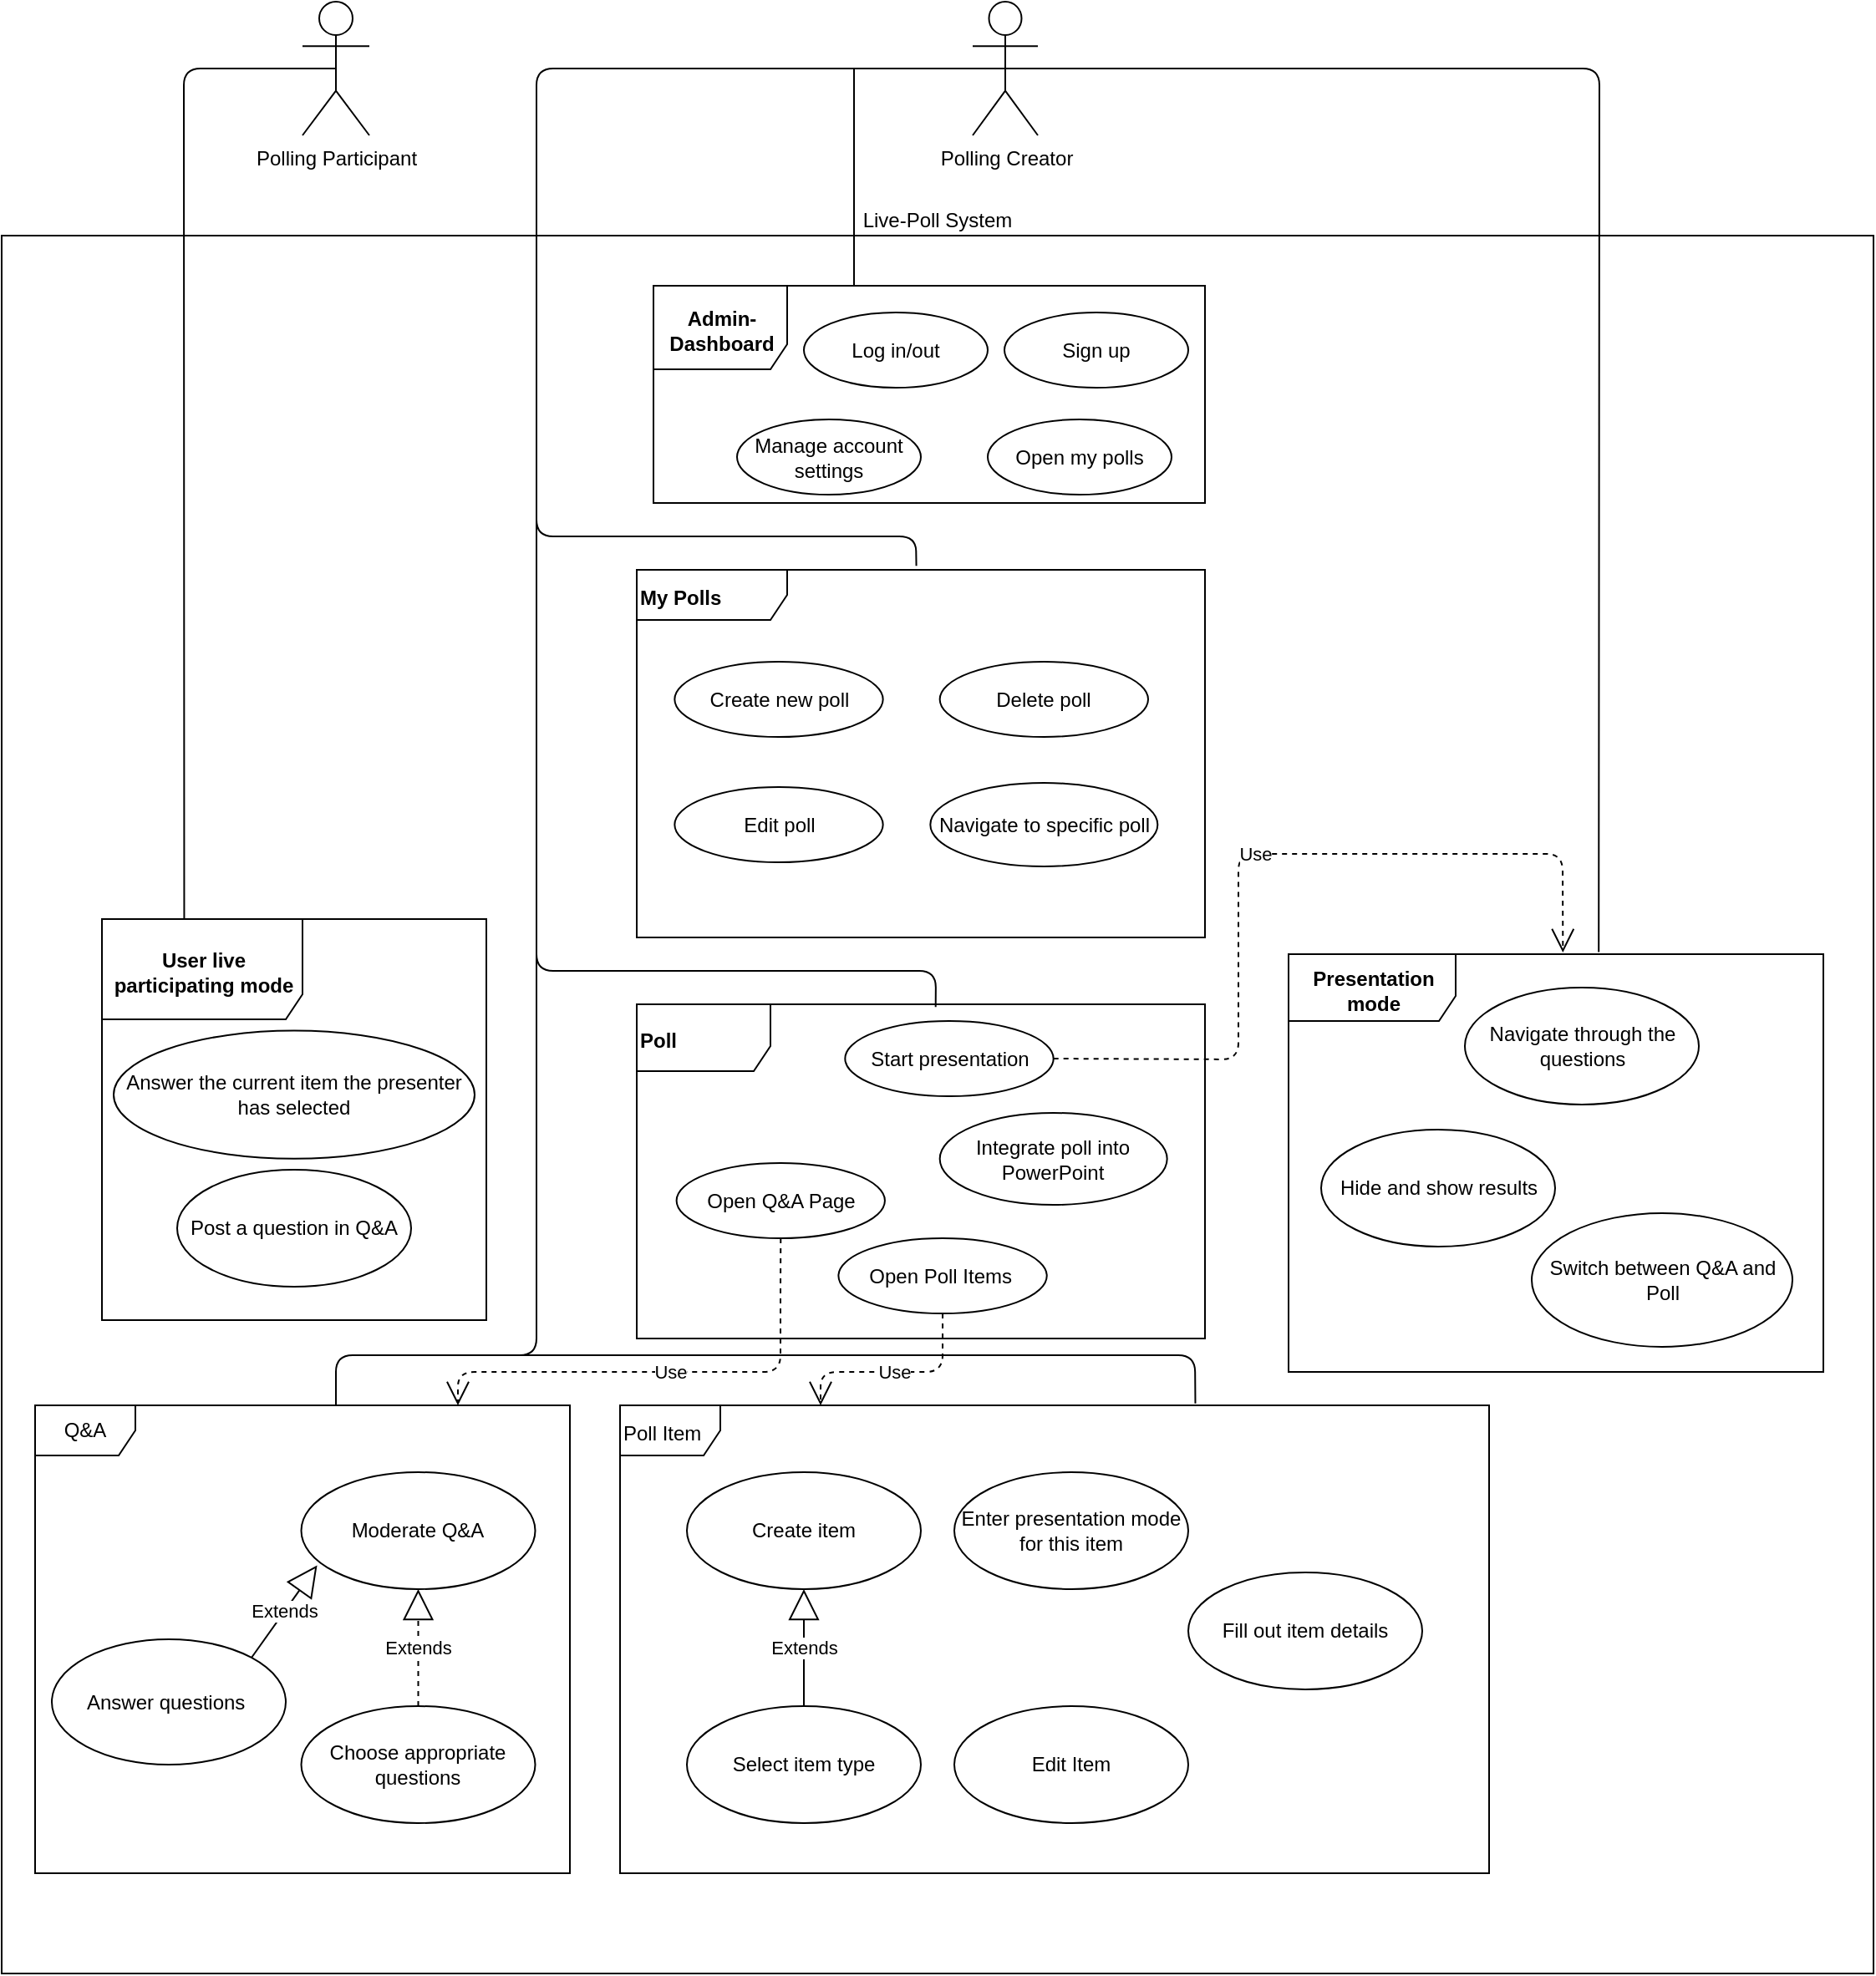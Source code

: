 <mxfile version="13.7.9" type="device"><diagram id="5kyTHF-oNOKEn-0VxnRx" name="Seite-1"><mxGraphModel dx="1422" dy="713" grid="1" gridSize="10" guides="1" tooltips="1" connect="1" arrows="1" fold="1" page="1" pageScale="1" pageWidth="827" pageHeight="1169" math="0" shadow="0"><root><mxCell id="0"/><mxCell id="1" parent="0"/><mxCell id="Qykljc9OEoY9RjbD-kcw-1" value="Live-Poll System" style="rounded=0;whiteSpace=wrap;html=1;labelPosition=center;verticalLabelPosition=top;align=center;verticalAlign=bottom;" parent="1" vertex="1"><mxGeometry x="660" y="520" width="1120" height="1040" as="geometry"/></mxCell><mxCell id="Qykljc9OEoY9RjbD-kcw-5" value="Polling Participant" style="shape=umlActor;verticalLabelPosition=bottom;verticalAlign=top;html=1;outlineConnect=0;" parent="1" vertex="1"><mxGeometry x="840" y="380" width="40" height="80" as="geometry"/></mxCell><mxCell id="Qykljc9OEoY9RjbD-kcw-6" value="Polling Creator" style="shape=umlActor;verticalLabelPosition=bottom;verticalAlign=top;html=1;outlineConnect=0;" parent="1" vertex="1"><mxGeometry x="1241" y="380" width="39" height="80" as="geometry"/></mxCell><mxCell id="EP8T4iCKuhn0fpauYuA6-37" value="&lt;p style=&quot;margin: 0px ; margin-top: 4px ; text-align: center&quot;&gt;Poll Item&lt;/p&gt;" style="shape=umlFrame;whiteSpace=wrap;html=1;fontFamily=Helvetica;fontSize=12;fontColor=#000000;align=left;strokeColor=#000000;fillColor=#ffffff;" parent="1" vertex="1"><mxGeometry x="1030" y="1220" width="520" height="280" as="geometry"/></mxCell><mxCell id="EP8T4iCKuhn0fpauYuA6-57" value="Use" style="endArrow=open;endSize=12;dashed=1;html=1;exitX=0.5;exitY=1;exitDx=0;exitDy=0;" parent="1" source="2TsL-668qkd1nwdSegl0-19" edge="1"><mxGeometry width="160" relative="1" as="geometry"><mxPoint x="1133.5" y="1090" as="sourcePoint"/><mxPoint x="933" y="1220" as="targetPoint"/><Array as="points"><mxPoint x="1126" y="1150"/><mxPoint x="1126" y="1200"/><mxPoint x="933" y="1200"/></Array></mxGeometry></mxCell><mxCell id="EP8T4iCKuhn0fpauYuA6-58" value="Use" style="endArrow=open;endSize=12;dashed=1;html=1;exitX=0.5;exitY=1;exitDx=0;exitDy=0;" parent="1" source="2TsL-668qkd1nwdSegl0-20" edge="1"><mxGeometry width="160" relative="1" as="geometry"><mxPoint x="1190" y="1160" as="sourcePoint"/><mxPoint x="1150" y="1220" as="targetPoint"/><Array as="points"><mxPoint x="1223" y="1200"/><mxPoint x="1150" y="1200"/></Array></mxGeometry></mxCell><mxCell id="EP8T4iCKuhn0fpauYuA6-94" value="" style="group" parent="1" vertex="1" connectable="0"><mxGeometry x="1030" y="500" width="300" height="160" as="geometry"/></mxCell><mxCell id="EP8T4iCKuhn0fpauYuA6-97" style="edgeStyle=none;rounded=0;orthogonalLoop=1;jettySize=auto;html=1;exitX=0.5;exitY=1;exitDx=0;exitDy=0;" parent="1" edge="1"><mxGeometry x="1030" y="510" as="geometry"><mxPoint x="1166.785" y="585" as="sourcePoint"/><mxPoint x="1166.785" y="585" as="targetPoint"/></mxGeometry></mxCell><mxCell id="2TsL-668qkd1nwdSegl0-15" value="" style="group" vertex="1" connectable="0" parent="1"><mxGeometry x="1040" y="720" width="340" height="220" as="geometry"/></mxCell><mxCell id="EP8T4iCKuhn0fpauYuA6-18" value="&lt;p style=&quot;margin: 0px ; margin-top: 4px ; text-align: center&quot;&gt;&lt;b&gt;My Polls&lt;/b&gt;&lt;/p&gt;" style="shape=umlFrame;whiteSpace=wrap;html=1;fontFamily=Helvetica;fontSize=12;fontColor=#000000;align=left;strokeColor=#000000;fillColor=#ffffff;width=90;height=30;" parent="2TsL-668qkd1nwdSegl0-15" vertex="1"><mxGeometry width="340" height="220" as="geometry"/></mxCell><mxCell id="2TsL-668qkd1nwdSegl0-11" value="Create new poll" style="ellipse;whiteSpace=wrap;html=1;" vertex="1" parent="2TsL-668qkd1nwdSegl0-15"><mxGeometry x="22.667" y="55" width="124.667" height="45" as="geometry"/></mxCell><mxCell id="2TsL-668qkd1nwdSegl0-12" value="Delete poll" style="ellipse;whiteSpace=wrap;html=1;" vertex="1" parent="2TsL-668qkd1nwdSegl0-15"><mxGeometry x="181.333" y="55" width="124.667" height="45" as="geometry"/></mxCell><mxCell id="2TsL-668qkd1nwdSegl0-13" value="Edit poll" style="ellipse;whiteSpace=wrap;html=1;" vertex="1" parent="2TsL-668qkd1nwdSegl0-15"><mxGeometry x="22.667" y="130" width="124.667" height="45" as="geometry"/></mxCell><mxCell id="2TsL-668qkd1nwdSegl0-14" value="Navigate to specific poll" style="ellipse;whiteSpace=wrap;html=1;" vertex="1" parent="2TsL-668qkd1nwdSegl0-15"><mxGeometry x="175.667" y="127.5" width="136" height="50" as="geometry"/></mxCell><mxCell id="2TsL-668qkd1nwdSegl0-18" value="" style="group" vertex="1" connectable="0" parent="1"><mxGeometry x="1050" y="550" width="330" height="130" as="geometry"/></mxCell><mxCell id="EP8T4iCKuhn0fpauYuA6-14" value="&lt;p style=&quot;margin: 0px ; margin-top: 4px ; text-align: center&quot;&gt;&lt;b&gt;Admin-Dashboard&lt;/b&gt;&lt;/p&gt;" style="shape=umlFrame;whiteSpace=wrap;html=1;fontFamily=Helvetica;fontSize=12;fontColor=#000000;align=left;strokeColor=#000000;fillColor=#ffffff;width=80;height=50;" parent="2TsL-668qkd1nwdSegl0-18" vertex="1"><mxGeometry width="330" height="130" as="geometry"/></mxCell><mxCell id="2TsL-668qkd1nwdSegl0-1" value="Log in/out" style="ellipse;whiteSpace=wrap;html=1;" vertex="1" parent="2TsL-668qkd1nwdSegl0-18"><mxGeometry x="90" y="16" width="110" height="45" as="geometry"/></mxCell><mxCell id="2TsL-668qkd1nwdSegl0-2" value="Sign up" style="ellipse;whiteSpace=wrap;html=1;" vertex="1" parent="2TsL-668qkd1nwdSegl0-18"><mxGeometry x="210" y="16" width="110" height="45" as="geometry"/></mxCell><mxCell id="2TsL-668qkd1nwdSegl0-3" value="Manage account settings" style="ellipse;whiteSpace=wrap;html=1;" vertex="1" parent="2TsL-668qkd1nwdSegl0-18"><mxGeometry x="50" y="80" width="110" height="45" as="geometry"/></mxCell><mxCell id="2TsL-668qkd1nwdSegl0-4" value="Open my polls" style="ellipse;whiteSpace=wrap;html=1;" vertex="1" parent="2TsL-668qkd1nwdSegl0-18"><mxGeometry x="200" y="80" width="110" height="45" as="geometry"/></mxCell><mxCell id="2TsL-668qkd1nwdSegl0-25" value="" style="group" vertex="1" connectable="0" parent="1"><mxGeometry x="720" y="929" width="230" height="240" as="geometry"/></mxCell><mxCell id="EP8T4iCKuhn0fpauYuA6-81" value="&lt;p style=&quot;margin: 0px ; margin-top: 4px ; text-align: center&quot;&gt;&lt;b&gt;User live participating mode&lt;/b&gt;&lt;/p&gt;" style="shape=umlFrame;whiteSpace=wrap;html=1;fontFamily=Helvetica;fontSize=12;fontColor=#000000;align=left;strokeColor=#000000;fillColor=#ffffff;width=120;height=60;" parent="2TsL-668qkd1nwdSegl0-25" vertex="1"><mxGeometry width="230" height="240" as="geometry"/></mxCell><mxCell id="2TsL-668qkd1nwdSegl0-23" value="Answer the current item the presenter has selected" style="ellipse;whiteSpace=wrap;html=1;" vertex="1" parent="2TsL-668qkd1nwdSegl0-25"><mxGeometry x="7" y="66.766" width="216" height="76.617" as="geometry"/></mxCell><mxCell id="2TsL-668qkd1nwdSegl0-24" value="Post a question in Q&amp;amp;A" style="ellipse;whiteSpace=wrap;html=1;" vertex="1" parent="2TsL-668qkd1nwdSegl0-25"><mxGeometry x="45" y="150" width="140" height="70" as="geometry"/></mxCell><mxCell id="2TsL-668qkd1nwdSegl0-39" value="Create item" style="ellipse;whiteSpace=wrap;html=1;" vertex="1" parent="1"><mxGeometry x="1070" y="1260" width="140" height="70" as="geometry"/></mxCell><mxCell id="2TsL-668qkd1nwdSegl0-40" value="Edit Item" style="ellipse;whiteSpace=wrap;html=1;" vertex="1" parent="1"><mxGeometry x="1230" y="1400" width="140" height="70" as="geometry"/></mxCell><mxCell id="2TsL-668qkd1nwdSegl0-41" value="Select item type" style="ellipse;whiteSpace=wrap;html=1;" vertex="1" parent="1"><mxGeometry x="1070" y="1400" width="140" height="70" as="geometry"/></mxCell><mxCell id="2TsL-668qkd1nwdSegl0-42" value="Extends" style="endArrow=block;endSize=16;endFill=0;html=1;exitX=0.5;exitY=0;exitDx=0;exitDy=0;entryX=0.5;entryY=1;entryDx=0;entryDy=0;" edge="1" parent="1" source="2TsL-668qkd1nwdSegl0-41" target="2TsL-668qkd1nwdSegl0-39"><mxGeometry width="160" relative="1" as="geometry"><mxPoint x="1170" y="1400" as="sourcePoint"/><mxPoint x="1330" y="1400" as="targetPoint"/></mxGeometry></mxCell><mxCell id="2TsL-668qkd1nwdSegl0-43" value="Enter presentation mode for this item" style="ellipse;whiteSpace=wrap;html=1;" vertex="1" parent="1"><mxGeometry x="1230" y="1260" width="140" height="70" as="geometry"/></mxCell><mxCell id="2TsL-668qkd1nwdSegl0-51" value="Use" style="endArrow=open;endSize=12;dashed=1;html=1;entryX=0.513;entryY=-0.004;entryDx=0;entryDy=0;entryPerimeter=0;exitX=1;exitY=0.5;exitDx=0;exitDy=0;" edge="1" parent="1" source="2TsL-668qkd1nwdSegl0-21" target="EP8T4iCKuhn0fpauYuA6-60"><mxGeometry width="160" relative="1" as="geometry"><mxPoint x="1280" y="930" as="sourcePoint"/><mxPoint x="1440" y="930" as="targetPoint"/><Array as="points"><mxPoint x="1400" y="1013"/><mxPoint x="1400" y="890"/><mxPoint x="1594" y="890"/></Array></mxGeometry></mxCell><mxCell id="2TsL-668qkd1nwdSegl0-52" value="" style="group" vertex="1" connectable="0" parent="1"><mxGeometry x="1040" y="980" width="340" height="200" as="geometry"/></mxCell><mxCell id="EP8T4iCKuhn0fpauYuA6-26" value="&lt;p style=&quot;margin: 0px ; margin-top: 4px ; text-align: center&quot;&gt;&lt;b&gt;Poll&lt;/b&gt;&lt;/p&gt;" style="shape=umlFrame;whiteSpace=wrap;html=1;fontFamily=Helvetica;fontSize=12;fontColor=#000000;align=left;strokeColor=#000000;fillColor=#ffffff;width=80;height=40;" parent="2TsL-668qkd1nwdSegl0-52" vertex="1"><mxGeometry width="340" height="200" as="geometry"/></mxCell><mxCell id="2TsL-668qkd1nwdSegl0-19" value="Open Q&amp;amp;A Page" style="ellipse;whiteSpace=wrap;html=1;" vertex="1" parent="2TsL-668qkd1nwdSegl0-52"><mxGeometry x="23.8" y="95" width="124.667" height="45" as="geometry"/></mxCell><mxCell id="2TsL-668qkd1nwdSegl0-20" value="Open Poll Items&amp;nbsp;" style="ellipse;whiteSpace=wrap;html=1;" vertex="1" parent="2TsL-668qkd1nwdSegl0-52"><mxGeometry x="120.7" y="140" width="124.667" height="45" as="geometry"/></mxCell><mxCell id="2TsL-668qkd1nwdSegl0-21" value="Start presentation" style="ellipse;whiteSpace=wrap;html=1;" vertex="1" parent="2TsL-668qkd1nwdSegl0-52"><mxGeometry x="124.667" y="10" width="124.667" height="45" as="geometry"/></mxCell><mxCell id="2TsL-668qkd1nwdSegl0-22" value="Integrate poll into PowerPoint" style="ellipse;whiteSpace=wrap;html=1;" vertex="1" parent="2TsL-668qkd1nwdSegl0-52"><mxGeometry x="181.333" y="65" width="136" height="55" as="geometry"/></mxCell><mxCell id="2TsL-668qkd1nwdSegl0-53" value="" style="group" vertex="1" connectable="0" parent="1"><mxGeometry x="680" y="1220" width="320" height="280" as="geometry"/></mxCell><mxCell id="EP8T4iCKuhn0fpauYuA6-45" value="Q&amp;amp;A" style="shape=umlFrame;whiteSpace=wrap;html=1;" parent="2TsL-668qkd1nwdSegl0-53" vertex="1"><mxGeometry width="320" height="280" as="geometry"/></mxCell><mxCell id="2TsL-668qkd1nwdSegl0-27" value="Choose appropriate questions" style="ellipse;whiteSpace=wrap;html=1;" vertex="1" parent="2TsL-668qkd1nwdSegl0-53"><mxGeometry x="159.25" y="180" width="140" height="70" as="geometry"/></mxCell><mxCell id="2TsL-668qkd1nwdSegl0-28" value="Moderate Q&amp;amp;A" style="ellipse;whiteSpace=wrap;html=1;" vertex="1" parent="2TsL-668qkd1nwdSegl0-53"><mxGeometry x="159.25" y="40" width="140" height="70" as="geometry"/></mxCell><mxCell id="2TsL-668qkd1nwdSegl0-47" value="Answer questions&amp;nbsp;" style="ellipse;whiteSpace=wrap;html=1;direction=south;" vertex="1" parent="2TsL-668qkd1nwdSegl0-53"><mxGeometry x="10" y="140" width="140" height="75" as="geometry"/></mxCell><mxCell id="2TsL-668qkd1nwdSegl0-31" value="Extends" style="endArrow=block;endSize=16;endFill=0;html=1;entryX=0.5;entryY=1;entryDx=0;entryDy=0;exitX=0.5;exitY=0;exitDx=0;exitDy=0;dashed=1;" edge="1" parent="2TsL-668qkd1nwdSegl0-53" source="2TsL-668qkd1nwdSegl0-27" target="2TsL-668qkd1nwdSegl0-28"><mxGeometry width="160" relative="1" as="geometry"><mxPoint x="1240" y="1400" as="sourcePoint"/><mxPoint x="1400" y="1400" as="targetPoint"/></mxGeometry></mxCell><mxCell id="2TsL-668qkd1nwdSegl0-48" value="Extends" style="endArrow=block;endSize=16;endFill=0;html=1;exitX=0;exitY=0;exitDx=0;exitDy=0;entryX=0.068;entryY=0.797;entryDx=0;entryDy=0;entryPerimeter=0;" edge="1" parent="2TsL-668qkd1nwdSegl0-53" source="2TsL-668qkd1nwdSegl0-47" target="2TsL-668qkd1nwdSegl0-28"><mxGeometry width="160" relative="1" as="geometry"><mxPoint x="1170" y="1260" as="sourcePoint"/><mxPoint x="1330" y="1260" as="targetPoint"/></mxGeometry></mxCell><mxCell id="2TsL-668qkd1nwdSegl0-55" value="" style="group" vertex="1" connectable="0" parent="1"><mxGeometry x="1430" y="950" width="320" height="250" as="geometry"/></mxCell><mxCell id="EP8T4iCKuhn0fpauYuA6-60" value="&lt;p style=&quot;margin: 0px ; margin-top: 4px ; text-align: center&quot;&gt;&lt;b&gt;Presentation mode&lt;/b&gt;&lt;/p&gt;" style="shape=umlFrame;whiteSpace=wrap;html=1;fontFamily=Helvetica;fontSize=12;fontColor=#000000;align=left;strokeColor=#000000;fillColor=#ffffff;width=100;height=40;" parent="2TsL-668qkd1nwdSegl0-55" vertex="1"><mxGeometry width="320" height="250" as="geometry"/></mxCell><mxCell id="2TsL-668qkd1nwdSegl0-44" value="Switch between Q&amp;amp;A and Poll" style="ellipse;whiteSpace=wrap;html=1;" vertex="1" parent="2TsL-668qkd1nwdSegl0-55"><mxGeometry x="145.5" y="155" width="156" height="80" as="geometry"/></mxCell><mxCell id="2TsL-668qkd1nwdSegl0-45" value="Navigate through the questions" style="ellipse;whiteSpace=wrap;html=1;" vertex="1" parent="2TsL-668qkd1nwdSegl0-55"><mxGeometry x="105.5" y="20" width="140" height="70" as="geometry"/></mxCell><mxCell id="2TsL-668qkd1nwdSegl0-46" value="Hide and show results" style="ellipse;whiteSpace=wrap;html=1;" vertex="1" parent="2TsL-668qkd1nwdSegl0-55"><mxGeometry x="19.5" y="105" width="140" height="70" as="geometry"/></mxCell><mxCell id="2TsL-668qkd1nwdSegl0-56" value="" style="endArrow=none;html=1;entryX=0.5;entryY=0.5;entryDx=0;entryDy=0;entryPerimeter=0;exitX=0.492;exitY=-0.011;exitDx=0;exitDy=0;exitPerimeter=0;" edge="1" parent="1" source="EP8T4iCKuhn0fpauYuA6-18" target="Qykljc9OEoY9RjbD-kcw-6"><mxGeometry width="50" height="50" relative="1" as="geometry"><mxPoint x="1370" y="700" as="sourcePoint"/><mxPoint x="1420" y="650" as="targetPoint"/><Array as="points"><mxPoint x="1207" y="700"/><mxPoint x="980" y="700"/><mxPoint x="980" y="420"/></Array></mxGeometry></mxCell><mxCell id="2TsL-668qkd1nwdSegl0-58" value="" style="endArrow=none;html=1;exitX=0.526;exitY=0.008;exitDx=0;exitDy=0;exitPerimeter=0;" edge="1" parent="1" source="EP8T4iCKuhn0fpauYuA6-26"><mxGeometry width="50" height="50" relative="1" as="geometry"><mxPoint x="1340" y="850" as="sourcePoint"/><mxPoint x="980" y="690" as="targetPoint"/><Array as="points"><mxPoint x="1219" y="960"/><mxPoint x="980" y="960"/></Array></mxGeometry></mxCell><mxCell id="2TsL-668qkd1nwdSegl0-59" value="" style="endArrow=none;html=1;exitX=0.58;exitY=-0.005;exitDx=0;exitDy=0;exitPerimeter=0;entryX=0.5;entryY=0.5;entryDx=0;entryDy=0;entryPerimeter=0;" edge="1" parent="1" source="EP8T4iCKuhn0fpauYuA6-60" target="Qykljc9OEoY9RjbD-kcw-6"><mxGeometry width="50" height="50" relative="1" as="geometry"><mxPoint x="1400" y="800" as="sourcePoint"/><mxPoint x="1450" y="750" as="targetPoint"/><Array as="points"><mxPoint x="1616" y="420"/></Array></mxGeometry></mxCell><mxCell id="2TsL-668qkd1nwdSegl0-60" value="" style="endArrow=none;html=1;" edge="1" parent="1"><mxGeometry width="50" height="50" relative="1" as="geometry"><mxPoint x="1170" y="550" as="sourcePoint"/><mxPoint x="1170" y="420" as="targetPoint"/></mxGeometry></mxCell><mxCell id="2TsL-668qkd1nwdSegl0-61" value="" style="endArrow=none;html=1;" edge="1" parent="1"><mxGeometry width="50" height="50" relative="1" as="geometry"><mxPoint x="980" y="950" as="sourcePoint"/><mxPoint x="860" y="1220" as="targetPoint"/><Array as="points"><mxPoint x="980" y="1190"/><mxPoint x="860" y="1190"/></Array></mxGeometry></mxCell><mxCell id="2TsL-668qkd1nwdSegl0-62" value="" style="endArrow=none;html=1;entryX=0.662;entryY=-0.004;entryDx=0;entryDy=0;entryPerimeter=0;" edge="1" parent="1" target="EP8T4iCKuhn0fpauYuA6-37"><mxGeometry width="50" height="50" relative="1" as="geometry"><mxPoint x="970" y="1190" as="sourcePoint"/><mxPoint x="1050" y="1110" as="targetPoint"/><Array as="points"><mxPoint x="1374" y="1190"/></Array></mxGeometry></mxCell><mxCell id="2TsL-668qkd1nwdSegl0-64" value="Fill out item details" style="ellipse;whiteSpace=wrap;html=1;" vertex="1" parent="1"><mxGeometry x="1370" y="1320" width="140" height="70" as="geometry"/></mxCell><mxCell id="2TsL-668qkd1nwdSegl0-65" value="" style="endArrow=none;html=1;entryX=0.5;entryY=0.5;entryDx=0;entryDy=0;entryPerimeter=0;exitX=0.214;exitY=-0.001;exitDx=0;exitDy=0;exitPerimeter=0;" edge="1" parent="1" source="EP8T4iCKuhn0fpauYuA6-81" target="Qykljc9OEoY9RjbD-kcw-5"><mxGeometry width="50" height="50" relative="1" as="geometry"><mxPoint x="760" y="925" as="sourcePoint"/><mxPoint x="1160" y="540" as="targetPoint"/><Array as="points"><mxPoint x="769" y="420"/></Array></mxGeometry></mxCell></root></mxGraphModel></diagram></mxfile>